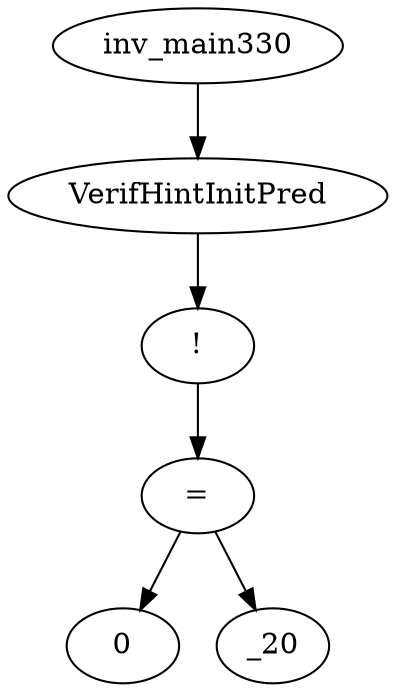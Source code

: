 digraph dag {
0 [label="inv_main330"];
1 [label="VerifHintInitPred"];
2 [label="!"];
3 [label="="];
4 [label="0"];
5 [label="_20"];
0->1
1->2
2->3
3->5
3 -> 4
}
